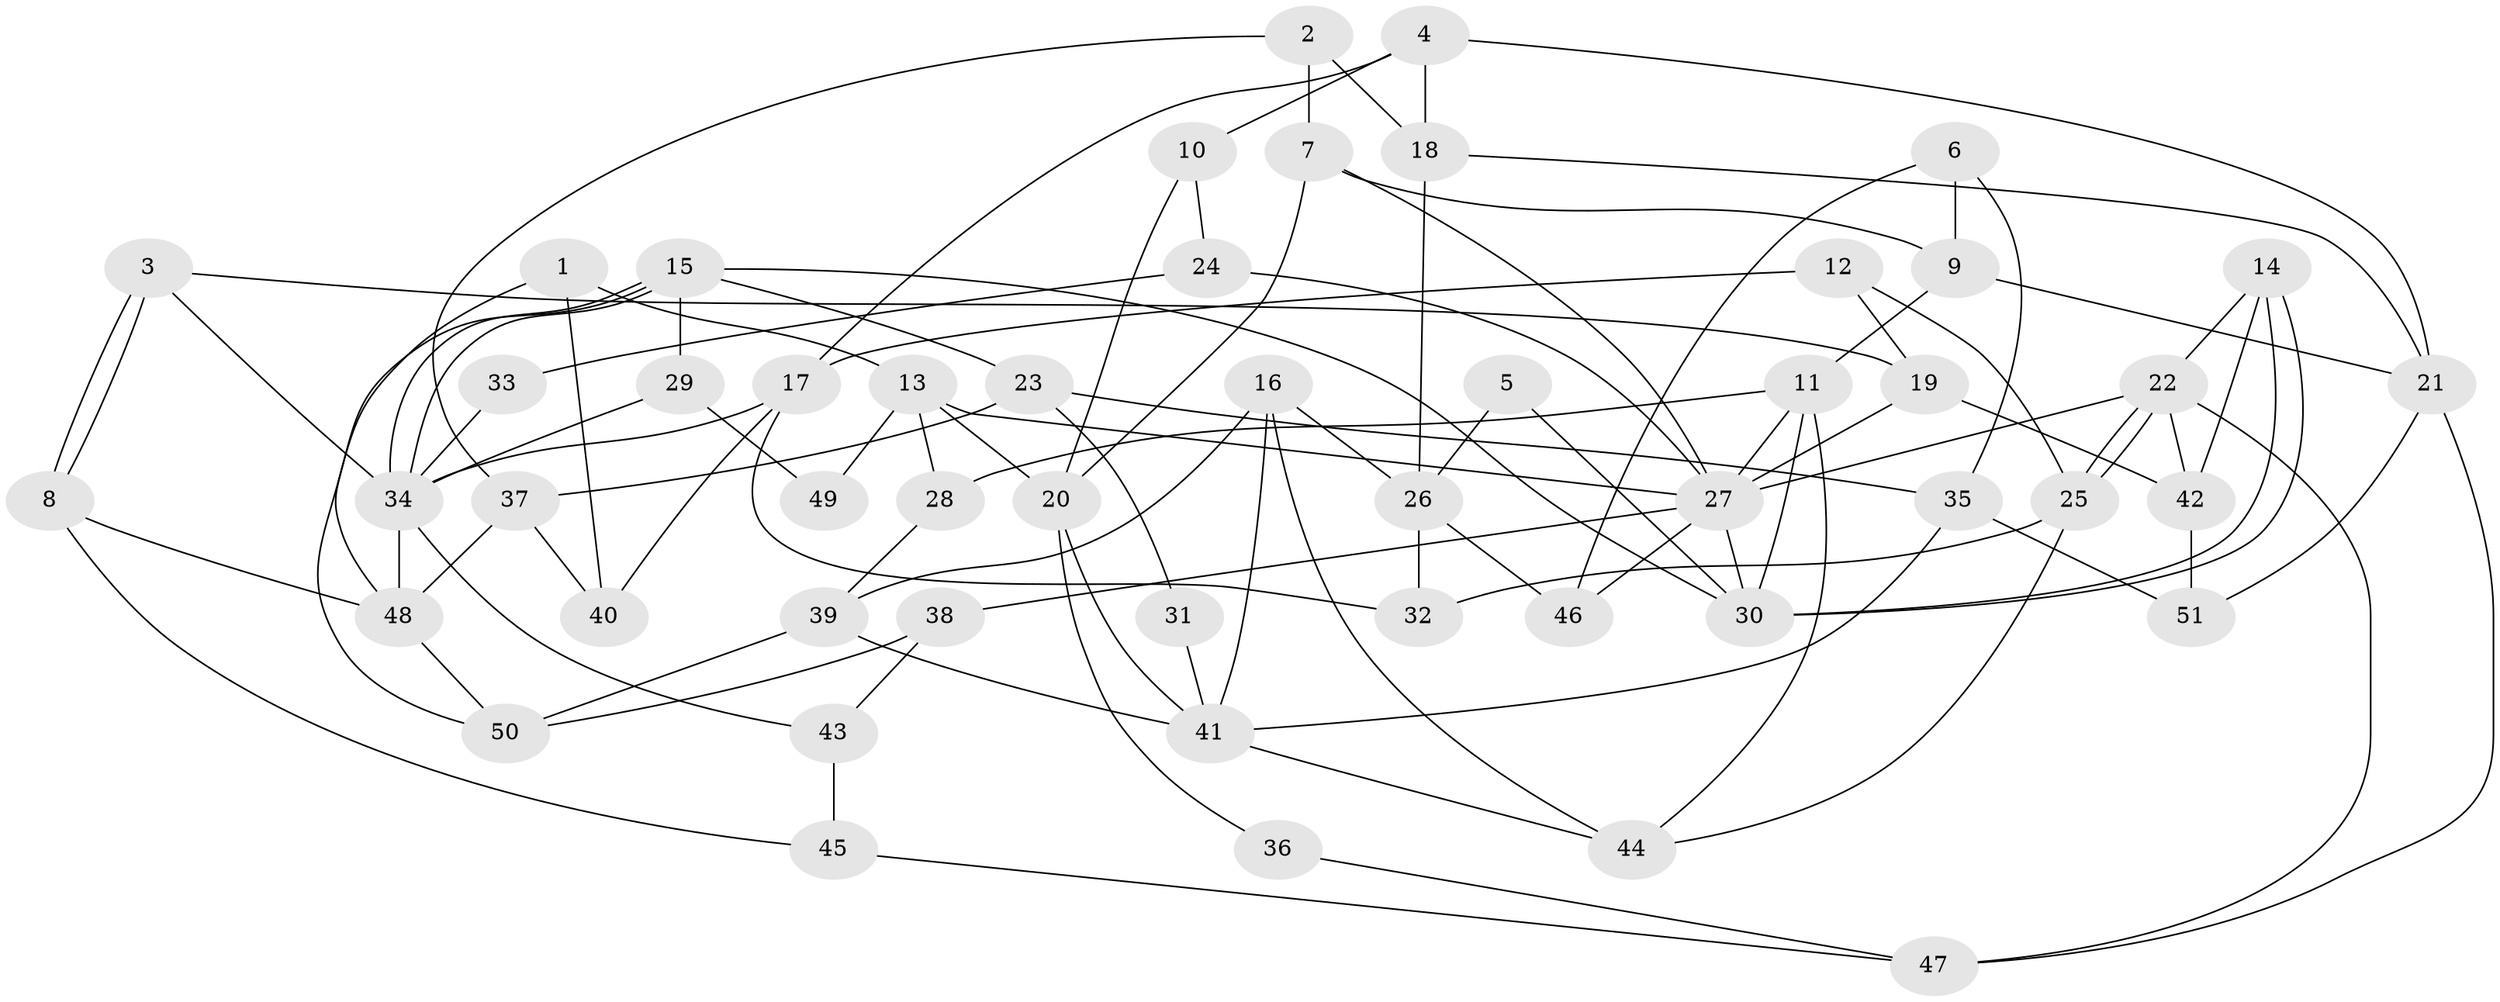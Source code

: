// coarse degree distribution, {6: 0.2, 5: 0.23333333333333334, 4: 0.2, 3: 0.2, 7: 0.06666666666666667, 12: 0.03333333333333333, 9: 0.03333333333333333, 2: 0.03333333333333333}
// Generated by graph-tools (version 1.1) at 2025/41/03/06/25 10:41:58]
// undirected, 51 vertices, 102 edges
graph export_dot {
graph [start="1"]
  node [color=gray90,style=filled];
  1;
  2;
  3;
  4;
  5;
  6;
  7;
  8;
  9;
  10;
  11;
  12;
  13;
  14;
  15;
  16;
  17;
  18;
  19;
  20;
  21;
  22;
  23;
  24;
  25;
  26;
  27;
  28;
  29;
  30;
  31;
  32;
  33;
  34;
  35;
  36;
  37;
  38;
  39;
  40;
  41;
  42;
  43;
  44;
  45;
  46;
  47;
  48;
  49;
  50;
  51;
  1 -- 13;
  1 -- 40;
  1 -- 48;
  2 -- 7;
  2 -- 18;
  2 -- 37;
  3 -- 19;
  3 -- 8;
  3 -- 8;
  3 -- 34;
  4 -- 21;
  4 -- 17;
  4 -- 10;
  4 -- 18;
  5 -- 26;
  5 -- 30;
  6 -- 35;
  6 -- 9;
  6 -- 46;
  7 -- 27;
  7 -- 9;
  7 -- 20;
  8 -- 48;
  8 -- 45;
  9 -- 11;
  9 -- 21;
  10 -- 20;
  10 -- 24;
  11 -- 27;
  11 -- 44;
  11 -- 28;
  11 -- 30;
  12 -- 19;
  12 -- 17;
  12 -- 25;
  13 -- 28;
  13 -- 27;
  13 -- 20;
  13 -- 49;
  14 -- 30;
  14 -- 30;
  14 -- 22;
  14 -- 42;
  15 -- 34;
  15 -- 34;
  15 -- 30;
  15 -- 23;
  15 -- 29;
  15 -- 50;
  16 -- 39;
  16 -- 44;
  16 -- 26;
  16 -- 41;
  17 -- 34;
  17 -- 32;
  17 -- 40;
  18 -- 26;
  18 -- 21;
  19 -- 27;
  19 -- 42;
  20 -- 36;
  20 -- 41;
  21 -- 51;
  21 -- 47;
  22 -- 27;
  22 -- 25;
  22 -- 25;
  22 -- 42;
  22 -- 47;
  23 -- 37;
  23 -- 31;
  23 -- 35;
  24 -- 27;
  24 -- 33;
  25 -- 32;
  25 -- 44;
  26 -- 46;
  26 -- 32;
  27 -- 30;
  27 -- 38;
  27 -- 46;
  28 -- 39;
  29 -- 34;
  29 -- 49;
  31 -- 41;
  33 -- 34;
  34 -- 43;
  34 -- 48;
  35 -- 41;
  35 -- 51;
  36 -- 47;
  37 -- 48;
  37 -- 40;
  38 -- 43;
  38 -- 50;
  39 -- 41;
  39 -- 50;
  41 -- 44;
  42 -- 51;
  43 -- 45;
  45 -- 47;
  48 -- 50;
}
